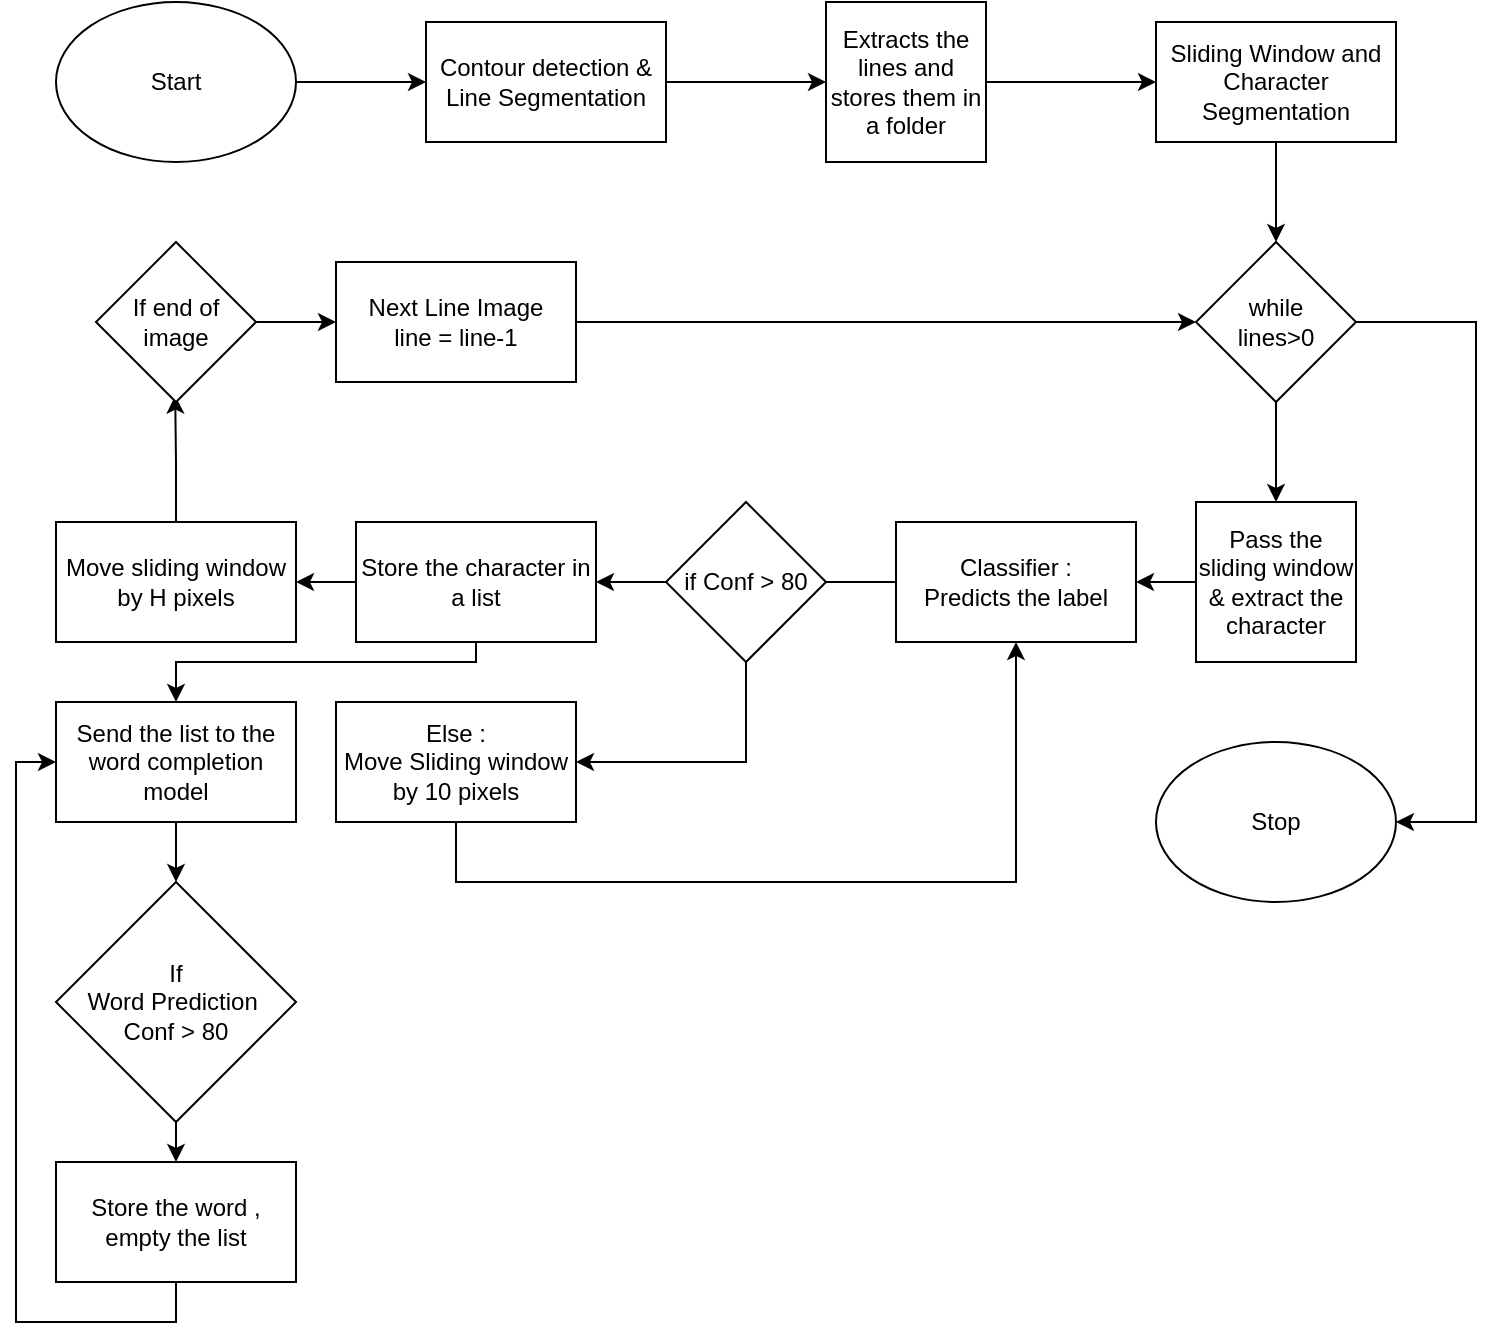 <mxfile version="21.5.2" type="github">
  <diagram name="Page-1" id="5Xof6ni6gehnlC4QjmLu">
    <mxGraphModel dx="1100" dy="550" grid="1" gridSize="10" guides="1" tooltips="1" connect="1" arrows="1" fold="1" page="1" pageScale="1" pageWidth="850" pageHeight="1100" math="0" shadow="0">
      <root>
        <mxCell id="0" />
        <mxCell id="1" parent="0" />
        <mxCell id="9VpbuxgiITu0wtIyjPyE-5" style="edgeStyle=orthogonalEdgeStyle;rounded=0;orthogonalLoop=1;jettySize=auto;html=1;entryX=0;entryY=0.5;entryDx=0;entryDy=0;" edge="1" parent="1" source="9VpbuxgiITu0wtIyjPyE-1" target="9VpbuxgiITu0wtIyjPyE-4">
          <mxGeometry relative="1" as="geometry" />
        </mxCell>
        <mxCell id="9VpbuxgiITu0wtIyjPyE-1" value="&lt;div&gt;Contour detection &amp;amp; Line Segmentation&lt;/div&gt;" style="rounded=0;whiteSpace=wrap;html=1;" vertex="1" parent="1">
          <mxGeometry x="305" y="140" width="120" height="60" as="geometry" />
        </mxCell>
        <mxCell id="9VpbuxgiITu0wtIyjPyE-8" style="edgeStyle=orthogonalEdgeStyle;rounded=0;orthogonalLoop=1;jettySize=auto;html=1;entryX=0.5;entryY=0;entryDx=0;entryDy=0;" edge="1" parent="1" source="9VpbuxgiITu0wtIyjPyE-2" target="9VpbuxgiITu0wtIyjPyE-7">
          <mxGeometry relative="1" as="geometry" />
        </mxCell>
        <mxCell id="9VpbuxgiITu0wtIyjPyE-2" value="Sliding Window and Character Segmentation" style="rounded=0;whiteSpace=wrap;html=1;" vertex="1" parent="1">
          <mxGeometry x="670" y="140" width="120" height="60" as="geometry" />
        </mxCell>
        <mxCell id="9VpbuxgiITu0wtIyjPyE-6" style="edgeStyle=orthogonalEdgeStyle;rounded=0;orthogonalLoop=1;jettySize=auto;html=1;entryX=0;entryY=0.5;entryDx=0;entryDy=0;" edge="1" parent="1" source="9VpbuxgiITu0wtIyjPyE-4" target="9VpbuxgiITu0wtIyjPyE-2">
          <mxGeometry relative="1" as="geometry" />
        </mxCell>
        <mxCell id="9VpbuxgiITu0wtIyjPyE-4" value="&lt;div&gt;Extracts the lines and stores them in a folder&lt;/div&gt;" style="whiteSpace=wrap;html=1;aspect=fixed;" vertex="1" parent="1">
          <mxGeometry x="505" y="130" width="80" height="80" as="geometry" />
        </mxCell>
        <mxCell id="9VpbuxgiITu0wtIyjPyE-10" style="edgeStyle=orthogonalEdgeStyle;rounded=0;orthogonalLoop=1;jettySize=auto;html=1;entryX=0.5;entryY=0;entryDx=0;entryDy=0;" edge="1" parent="1" source="9VpbuxgiITu0wtIyjPyE-7" target="9VpbuxgiITu0wtIyjPyE-9">
          <mxGeometry relative="1" as="geometry" />
        </mxCell>
        <mxCell id="9VpbuxgiITu0wtIyjPyE-33" style="edgeStyle=orthogonalEdgeStyle;rounded=0;orthogonalLoop=1;jettySize=auto;html=1;exitX=1;exitY=0.5;exitDx=0;exitDy=0;entryX=1;entryY=0.5;entryDx=0;entryDy=0;" edge="1" parent="1" source="9VpbuxgiITu0wtIyjPyE-7" target="9VpbuxgiITu0wtIyjPyE-32">
          <mxGeometry relative="1" as="geometry">
            <Array as="points">
              <mxPoint x="830" y="290" />
              <mxPoint x="830" y="540" />
            </Array>
          </mxGeometry>
        </mxCell>
        <mxCell id="9VpbuxgiITu0wtIyjPyE-7" value="&lt;div&gt;while&lt;/div&gt;&lt;div&gt;lines&amp;gt;0&lt;/div&gt;" style="rhombus;whiteSpace=wrap;html=1;" vertex="1" parent="1">
          <mxGeometry x="690" y="250" width="80" height="80" as="geometry" />
        </mxCell>
        <mxCell id="9VpbuxgiITu0wtIyjPyE-12" style="edgeStyle=orthogonalEdgeStyle;rounded=0;orthogonalLoop=1;jettySize=auto;html=1;entryX=1;entryY=0.5;entryDx=0;entryDy=0;" edge="1" parent="1" source="9VpbuxgiITu0wtIyjPyE-9" target="9VpbuxgiITu0wtIyjPyE-11">
          <mxGeometry relative="1" as="geometry" />
        </mxCell>
        <mxCell id="9VpbuxgiITu0wtIyjPyE-9" value="Pass the sliding window &amp;amp; extract the character" style="whiteSpace=wrap;html=1;aspect=fixed;" vertex="1" parent="1">
          <mxGeometry x="690" y="380" width="80" height="80" as="geometry" />
        </mxCell>
        <mxCell id="9VpbuxgiITu0wtIyjPyE-14" style="edgeStyle=orthogonalEdgeStyle;rounded=0;orthogonalLoop=1;jettySize=auto;html=1;exitX=0;exitY=0.5;exitDx=0;exitDy=0;entryX=1;entryY=0.5;entryDx=0;entryDy=0;" edge="1" parent="1" source="9VpbuxgiITu0wtIyjPyE-11">
          <mxGeometry relative="1" as="geometry">
            <mxPoint x="490" y="420" as="targetPoint" />
          </mxGeometry>
        </mxCell>
        <mxCell id="9VpbuxgiITu0wtIyjPyE-11" value="&lt;div&gt;Classifier : &lt;br&gt;&lt;/div&gt;&lt;div&gt;Predicts the label&lt;br&gt;&lt;/div&gt;" style="rounded=0;whiteSpace=wrap;html=1;" vertex="1" parent="1">
          <mxGeometry x="540" y="390" width="120" height="60" as="geometry" />
        </mxCell>
        <mxCell id="9VpbuxgiITu0wtIyjPyE-18" style="edgeStyle=orthogonalEdgeStyle;rounded=0;orthogonalLoop=1;jettySize=auto;html=1;" edge="1" parent="1" source="9VpbuxgiITu0wtIyjPyE-15" target="9VpbuxgiITu0wtIyjPyE-17">
          <mxGeometry relative="1" as="geometry" />
        </mxCell>
        <mxCell id="9VpbuxgiITu0wtIyjPyE-20" style="edgeStyle=orthogonalEdgeStyle;rounded=0;orthogonalLoop=1;jettySize=auto;html=1;exitX=0.5;exitY=1;exitDx=0;exitDy=0;entryX=1;entryY=0.5;entryDx=0;entryDy=0;" edge="1" parent="1" source="9VpbuxgiITu0wtIyjPyE-15" target="9VpbuxgiITu0wtIyjPyE-19">
          <mxGeometry relative="1" as="geometry" />
        </mxCell>
        <mxCell id="9VpbuxgiITu0wtIyjPyE-15" value="if Conf &amp;gt; 80" style="rhombus;whiteSpace=wrap;html=1;" vertex="1" parent="1">
          <mxGeometry x="425" y="380" width="80" height="80" as="geometry" />
        </mxCell>
        <mxCell id="9VpbuxgiITu0wtIyjPyE-24" style="edgeStyle=orthogonalEdgeStyle;rounded=0;orthogonalLoop=1;jettySize=auto;html=1;exitX=0;exitY=0.5;exitDx=0;exitDy=0;entryX=1;entryY=0.5;entryDx=0;entryDy=0;" edge="1" parent="1" source="9VpbuxgiITu0wtIyjPyE-17" target="9VpbuxgiITu0wtIyjPyE-23">
          <mxGeometry relative="1" as="geometry" />
        </mxCell>
        <mxCell id="9VpbuxgiITu0wtIyjPyE-36" style="edgeStyle=orthogonalEdgeStyle;rounded=0;orthogonalLoop=1;jettySize=auto;html=1;exitX=0.5;exitY=1;exitDx=0;exitDy=0;entryX=0.5;entryY=0;entryDx=0;entryDy=0;" edge="1" parent="1" source="9VpbuxgiITu0wtIyjPyE-17" target="9VpbuxgiITu0wtIyjPyE-35">
          <mxGeometry relative="1" as="geometry">
            <Array as="points">
              <mxPoint x="330" y="460" />
              <mxPoint x="180" y="460" />
            </Array>
          </mxGeometry>
        </mxCell>
        <mxCell id="9VpbuxgiITu0wtIyjPyE-17" value="Store the character in a list" style="rounded=0;whiteSpace=wrap;html=1;" vertex="1" parent="1">
          <mxGeometry x="270" y="390" width="120" height="60" as="geometry" />
        </mxCell>
        <mxCell id="9VpbuxgiITu0wtIyjPyE-21" style="edgeStyle=orthogonalEdgeStyle;rounded=0;orthogonalLoop=1;jettySize=auto;html=1;entryX=0.5;entryY=1;entryDx=0;entryDy=0;" edge="1" parent="1" source="9VpbuxgiITu0wtIyjPyE-19" target="9VpbuxgiITu0wtIyjPyE-11">
          <mxGeometry relative="1" as="geometry">
            <Array as="points">
              <mxPoint x="320" y="570" />
              <mxPoint x="600" y="570" />
              <mxPoint x="600" y="450" />
            </Array>
          </mxGeometry>
        </mxCell>
        <mxCell id="9VpbuxgiITu0wtIyjPyE-19" value="&lt;div&gt;Else : &lt;br&gt;&lt;/div&gt;&lt;div&gt;Move Sliding window by 10 pixels&lt;br&gt;&lt;/div&gt;" style="rounded=0;whiteSpace=wrap;html=1;" vertex="1" parent="1">
          <mxGeometry x="260" y="480" width="120" height="60" as="geometry" />
        </mxCell>
        <mxCell id="9VpbuxgiITu0wtIyjPyE-28" style="edgeStyle=orthogonalEdgeStyle;rounded=0;orthogonalLoop=1;jettySize=auto;html=1;entryX=0.495;entryY=0.96;entryDx=0;entryDy=0;entryPerimeter=0;" edge="1" parent="1" source="9VpbuxgiITu0wtIyjPyE-23" target="9VpbuxgiITu0wtIyjPyE-26">
          <mxGeometry relative="1" as="geometry" />
        </mxCell>
        <mxCell id="9VpbuxgiITu0wtIyjPyE-23" value="Move sliding window by H pixels" style="rounded=0;whiteSpace=wrap;html=1;" vertex="1" parent="1">
          <mxGeometry x="120" y="390" width="120" height="60" as="geometry" />
        </mxCell>
        <mxCell id="9VpbuxgiITu0wtIyjPyE-31" style="edgeStyle=orthogonalEdgeStyle;rounded=0;orthogonalLoop=1;jettySize=auto;html=1;entryX=0;entryY=0.5;entryDx=0;entryDy=0;" edge="1" parent="1" source="9VpbuxgiITu0wtIyjPyE-25" target="9VpbuxgiITu0wtIyjPyE-1">
          <mxGeometry relative="1" as="geometry" />
        </mxCell>
        <mxCell id="9VpbuxgiITu0wtIyjPyE-25" value="Start" style="ellipse;whiteSpace=wrap;html=1;" vertex="1" parent="1">
          <mxGeometry x="120" y="130" width="120" height="80" as="geometry" />
        </mxCell>
        <mxCell id="9VpbuxgiITu0wtIyjPyE-29" style="edgeStyle=orthogonalEdgeStyle;rounded=0;orthogonalLoop=1;jettySize=auto;html=1;exitX=1;exitY=0.5;exitDx=0;exitDy=0;entryX=0;entryY=0.5;entryDx=0;entryDy=0;" edge="1" parent="1" source="9VpbuxgiITu0wtIyjPyE-26" target="9VpbuxgiITu0wtIyjPyE-27">
          <mxGeometry relative="1" as="geometry" />
        </mxCell>
        <mxCell id="9VpbuxgiITu0wtIyjPyE-26" value="If end of image" style="rhombus;whiteSpace=wrap;html=1;" vertex="1" parent="1">
          <mxGeometry x="140" y="250" width="80" height="80" as="geometry" />
        </mxCell>
        <mxCell id="9VpbuxgiITu0wtIyjPyE-30" style="edgeStyle=orthogonalEdgeStyle;rounded=0;orthogonalLoop=1;jettySize=auto;html=1;" edge="1" parent="1" source="9VpbuxgiITu0wtIyjPyE-27" target="9VpbuxgiITu0wtIyjPyE-7">
          <mxGeometry relative="1" as="geometry" />
        </mxCell>
        <mxCell id="9VpbuxgiITu0wtIyjPyE-27" value="&lt;div&gt;Next Line Image &lt;br&gt;&lt;/div&gt;&lt;div&gt;line = line-1&lt;br&gt;&lt;/div&gt;" style="rounded=0;whiteSpace=wrap;html=1;" vertex="1" parent="1">
          <mxGeometry x="260" y="260" width="120" height="60" as="geometry" />
        </mxCell>
        <mxCell id="9VpbuxgiITu0wtIyjPyE-32" value="Stop" style="ellipse;whiteSpace=wrap;html=1;" vertex="1" parent="1">
          <mxGeometry x="670" y="500" width="120" height="80" as="geometry" />
        </mxCell>
        <mxCell id="9VpbuxgiITu0wtIyjPyE-41" style="edgeStyle=orthogonalEdgeStyle;rounded=0;orthogonalLoop=1;jettySize=auto;html=1;exitX=0.5;exitY=1;exitDx=0;exitDy=0;entryX=0.5;entryY=0;entryDx=0;entryDy=0;" edge="1" parent="1" source="9VpbuxgiITu0wtIyjPyE-35" target="9VpbuxgiITu0wtIyjPyE-39">
          <mxGeometry relative="1" as="geometry" />
        </mxCell>
        <mxCell id="9VpbuxgiITu0wtIyjPyE-35" value="Send the list to the word completion model" style="rounded=0;whiteSpace=wrap;html=1;" vertex="1" parent="1">
          <mxGeometry x="120" y="480" width="120" height="60" as="geometry" />
        </mxCell>
        <mxCell id="9VpbuxgiITu0wtIyjPyE-43" style="edgeStyle=orthogonalEdgeStyle;rounded=0;orthogonalLoop=1;jettySize=auto;html=1;exitX=0.5;exitY=1;exitDx=0;exitDy=0;entryX=0;entryY=0.5;entryDx=0;entryDy=0;" edge="1" parent="1" source="9VpbuxgiITu0wtIyjPyE-37" target="9VpbuxgiITu0wtIyjPyE-35">
          <mxGeometry relative="1" as="geometry" />
        </mxCell>
        <mxCell id="9VpbuxgiITu0wtIyjPyE-37" value="Store the word , empty the list" style="rounded=0;whiteSpace=wrap;html=1;" vertex="1" parent="1">
          <mxGeometry x="120" y="710" width="120" height="60" as="geometry" />
        </mxCell>
        <mxCell id="9VpbuxgiITu0wtIyjPyE-42" style="edgeStyle=orthogonalEdgeStyle;rounded=0;orthogonalLoop=1;jettySize=auto;html=1;exitX=0.5;exitY=1;exitDx=0;exitDy=0;entryX=0.5;entryY=0;entryDx=0;entryDy=0;" edge="1" parent="1" source="9VpbuxgiITu0wtIyjPyE-39" target="9VpbuxgiITu0wtIyjPyE-37">
          <mxGeometry relative="1" as="geometry" />
        </mxCell>
        <mxCell id="9VpbuxgiITu0wtIyjPyE-39" value="If&lt;br&gt;&lt;div&gt;Word Prediction&amp;nbsp;&lt;/div&gt;&lt;div&gt;Conf &amp;gt; 80 &lt;br&gt;&lt;/div&gt;" style="rhombus;whiteSpace=wrap;html=1;" vertex="1" parent="1">
          <mxGeometry x="120" y="570" width="120" height="120" as="geometry" />
        </mxCell>
      </root>
    </mxGraphModel>
  </diagram>
</mxfile>
